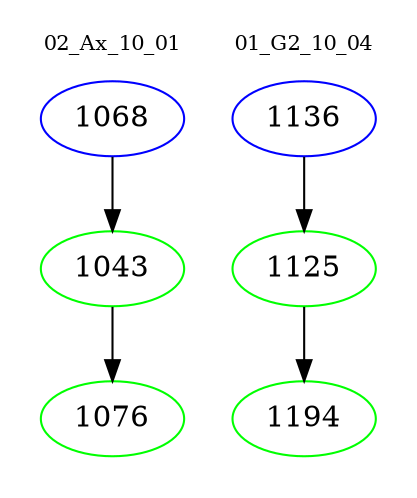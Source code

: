 digraph{
subgraph cluster_0 {
color = white
label = "02_Ax_10_01";
fontsize=10;
T0_1068 [label="1068", color="blue"]
T0_1068 -> T0_1043 [color="black"]
T0_1043 [label="1043", color="green"]
T0_1043 -> T0_1076 [color="black"]
T0_1076 [label="1076", color="green"]
}
subgraph cluster_1 {
color = white
label = "01_G2_10_04";
fontsize=10;
T1_1136 [label="1136", color="blue"]
T1_1136 -> T1_1125 [color="black"]
T1_1125 [label="1125", color="green"]
T1_1125 -> T1_1194 [color="black"]
T1_1194 [label="1194", color="green"]
}
}
